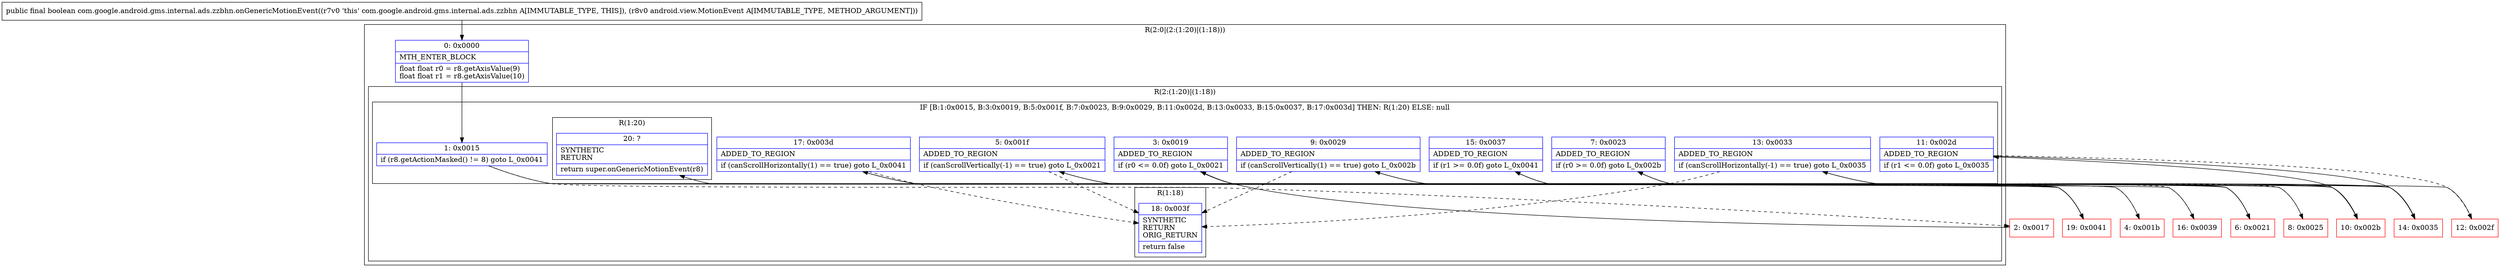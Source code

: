 digraph "CFG forcom.google.android.gms.internal.ads.zzbhn.onGenericMotionEvent(Landroid\/view\/MotionEvent;)Z" {
subgraph cluster_Region_132469528 {
label = "R(2:0|(2:(1:20)|(1:18)))";
node [shape=record,color=blue];
Node_0 [shape=record,label="{0\:\ 0x0000|MTH_ENTER_BLOCK\l|float float r0 = r8.getAxisValue(9)\lfloat float r1 = r8.getAxisValue(10)\l}"];
subgraph cluster_Region_1724289655 {
label = "R(2:(1:20)|(1:18))";
node [shape=record,color=blue];
subgraph cluster_IfRegion_927841678 {
label = "IF [B:1:0x0015, B:3:0x0019, B:5:0x001f, B:7:0x0023, B:9:0x0029, B:11:0x002d, B:13:0x0033, B:15:0x0037, B:17:0x003d] THEN: R(1:20) ELSE: null";
node [shape=record,color=blue];
Node_1 [shape=record,label="{1\:\ 0x0015|if (r8.getActionMasked() != 8) goto L_0x0041\l}"];
Node_3 [shape=record,label="{3\:\ 0x0019|ADDED_TO_REGION\l|if (r0 \<= 0.0f) goto L_0x0021\l}"];
Node_5 [shape=record,label="{5\:\ 0x001f|ADDED_TO_REGION\l|if (canScrollVertically(\-1) == true) goto L_0x0021\l}"];
Node_7 [shape=record,label="{7\:\ 0x0023|ADDED_TO_REGION\l|if (r0 \>= 0.0f) goto L_0x002b\l}"];
Node_9 [shape=record,label="{9\:\ 0x0029|ADDED_TO_REGION\l|if (canScrollVertically(1) == true) goto L_0x002b\l}"];
Node_11 [shape=record,label="{11\:\ 0x002d|ADDED_TO_REGION\l|if (r1 \<= 0.0f) goto L_0x0035\l}"];
Node_13 [shape=record,label="{13\:\ 0x0033|ADDED_TO_REGION\l|if (canScrollHorizontally(\-1) == true) goto L_0x0035\l}"];
Node_15 [shape=record,label="{15\:\ 0x0037|ADDED_TO_REGION\l|if (r1 \>= 0.0f) goto L_0x0041\l}"];
Node_17 [shape=record,label="{17\:\ 0x003d|ADDED_TO_REGION\l|if (canScrollHorizontally(1) == true) goto L_0x0041\l}"];
subgraph cluster_Region_816417732 {
label = "R(1:20)";
node [shape=record,color=blue];
Node_20 [shape=record,label="{20\:\ ?|SYNTHETIC\lRETURN\l|return super.onGenericMotionEvent(r8)\l}"];
}
}
subgraph cluster_Region_544416352 {
label = "R(1:18)";
node [shape=record,color=blue];
Node_18 [shape=record,label="{18\:\ 0x003f|SYNTHETIC\lRETURN\lORIG_RETURN\l|return false\l}"];
}
}
}
Node_2 [shape=record,color=red,label="{2\:\ 0x0017}"];
Node_4 [shape=record,color=red,label="{4\:\ 0x001b}"];
Node_6 [shape=record,color=red,label="{6\:\ 0x0021}"];
Node_8 [shape=record,color=red,label="{8\:\ 0x0025}"];
Node_10 [shape=record,color=red,label="{10\:\ 0x002b}"];
Node_12 [shape=record,color=red,label="{12\:\ 0x002f}"];
Node_14 [shape=record,color=red,label="{14\:\ 0x0035}"];
Node_16 [shape=record,color=red,label="{16\:\ 0x0039}"];
Node_19 [shape=record,color=red,label="{19\:\ 0x0041}"];
MethodNode[shape=record,label="{public final boolean com.google.android.gms.internal.ads.zzbhn.onGenericMotionEvent((r7v0 'this' com.google.android.gms.internal.ads.zzbhn A[IMMUTABLE_TYPE, THIS]), (r8v0 android.view.MotionEvent A[IMMUTABLE_TYPE, METHOD_ARGUMENT])) }"];
MethodNode -> Node_0;
Node_0 -> Node_1;
Node_1 -> Node_2[style=dashed];
Node_1 -> Node_19;
Node_3 -> Node_4[style=dashed];
Node_3 -> Node_6;
Node_5 -> Node_6;
Node_5 -> Node_18[style=dashed];
Node_7 -> Node_8[style=dashed];
Node_7 -> Node_10;
Node_9 -> Node_10;
Node_9 -> Node_18[style=dashed];
Node_11 -> Node_12[style=dashed];
Node_11 -> Node_14;
Node_13 -> Node_14;
Node_13 -> Node_18[style=dashed];
Node_15 -> Node_16[style=dashed];
Node_15 -> Node_19;
Node_17 -> Node_18[style=dashed];
Node_17 -> Node_19;
Node_2 -> Node_3;
Node_4 -> Node_5;
Node_6 -> Node_7;
Node_8 -> Node_9;
Node_10 -> Node_11;
Node_12 -> Node_13;
Node_14 -> Node_15;
Node_16 -> Node_17;
Node_19 -> Node_20;
}

